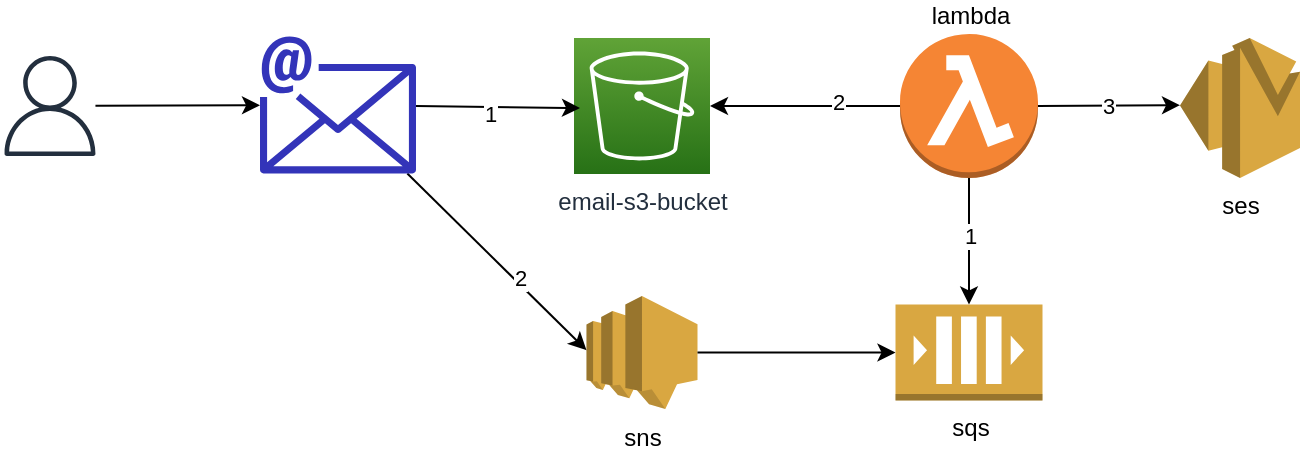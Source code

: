 <mxfile version="14.1.1" type="device"><diagram id="GhG-h_pHkYpk9xDfTlFx" name="Page-1"><mxGraphModel dx="946" dy="614" grid="1" gridSize="10" guides="1" tooltips="1" connect="1" arrows="1" fold="1" page="1" pageScale="1" pageWidth="850" pageHeight="1100" math="0" shadow="0"><root><mxCell id="0"/><mxCell id="1" parent="0"/><mxCell id="FqmvaaJO_GOMIS1vRb_N-2" value="email-s3-bucket" style="outlineConnect=0;fontColor=#232F3E;gradientColor=#60A337;gradientDirection=north;fillColor=#277116;strokeColor=#ffffff;dashed=0;verticalLabelPosition=bottom;verticalAlign=top;align=center;html=1;fontSize=12;fontStyle=0;aspect=fixed;shape=mxgraph.aws4.resourceIcon;resIcon=mxgraph.aws4.s3;" vertex="1" parent="1"><mxGeometry x="357" y="111" width="68" height="68" as="geometry"/></mxCell><mxCell id="FqmvaaJO_GOMIS1vRb_N-4" value="" style="outlineConnect=0;fontColor=#232F3E;gradientColor=none;fillColor=#232F3E;strokeColor=none;dashed=0;verticalLabelPosition=bottom;verticalAlign=top;align=center;html=1;fontSize=12;fontStyle=0;aspect=fixed;pointerEvents=1;shape=mxgraph.aws4.user;" vertex="1" parent="1"><mxGeometry x="70" y="120" width="50" height="50" as="geometry"/></mxCell><mxCell id="FqmvaaJO_GOMIS1vRb_N-5" value="" style="endArrow=classic;html=1;" edge="1" parent="1" source="FqmvaaJO_GOMIS1vRb_N-4" target="FqmvaaJO_GOMIS1vRb_N-16"><mxGeometry width="50" height="50" relative="1" as="geometry"><mxPoint x="150" y="190" as="sourcePoint"/><mxPoint x="200" y="153.6" as="targetPoint"/></mxGeometry></mxCell><mxCell id="FqmvaaJO_GOMIS1vRb_N-6" value="" style="endArrow=classic;html=1;entryX=0.044;entryY=0.515;entryDx=0;entryDy=0;entryPerimeter=0;" edge="1" parent="1" source="FqmvaaJO_GOMIS1vRb_N-16" target="FqmvaaJO_GOMIS1vRb_N-2"><mxGeometry width="50" height="50" relative="1" as="geometry"><mxPoint x="270" y="155" as="sourcePoint"/><mxPoint x="350" y="70" as="targetPoint"/></mxGeometry></mxCell><mxCell id="FqmvaaJO_GOMIS1vRb_N-7" value="1" style="edgeLabel;html=1;align=center;verticalAlign=middle;resizable=0;points=[];" vertex="1" connectable="0" parent="FqmvaaJO_GOMIS1vRb_N-6"><mxGeometry x="-0.111" y="-3" relative="1" as="geometry"><mxPoint as="offset"/></mxGeometry></mxCell><mxCell id="FqmvaaJO_GOMIS1vRb_N-8" value="sns" style="outlineConnect=0;dashed=0;verticalLabelPosition=bottom;verticalAlign=top;align=center;html=1;shape=mxgraph.aws3.sns;fillColor=#D9A741;gradientColor=none;" vertex="1" parent="1"><mxGeometry x="363.25" y="240" width="55.5" height="56.5" as="geometry"/></mxCell><mxCell id="FqmvaaJO_GOMIS1vRb_N-9" value="" style="endArrow=classic;html=1;entryX=0;entryY=0.48;entryDx=0;entryDy=0;entryPerimeter=0;" edge="1" parent="1" source="FqmvaaJO_GOMIS1vRb_N-16" target="FqmvaaJO_GOMIS1vRb_N-8"><mxGeometry width="50" height="50" relative="1" as="geometry"><mxPoint x="270" y="155" as="sourcePoint"/><mxPoint x="340" y="180" as="targetPoint"/></mxGeometry></mxCell><mxCell id="FqmvaaJO_GOMIS1vRb_N-10" value="2" style="edgeLabel;html=1;align=center;verticalAlign=middle;resizable=0;points=[];" vertex="1" connectable="0" parent="FqmvaaJO_GOMIS1vRb_N-9"><mxGeometry x="0.215" y="2" relative="1" as="geometry"><mxPoint as="offset"/></mxGeometry></mxCell><mxCell id="FqmvaaJO_GOMIS1vRb_N-13" value="sqs" style="outlineConnect=0;dashed=0;verticalLabelPosition=bottom;verticalAlign=top;align=center;html=1;shape=mxgraph.aws3.queue;fillColor=#D9A741;gradientColor=none;" vertex="1" parent="1"><mxGeometry x="517.75" y="244.25" width="73.5" height="48" as="geometry"/></mxCell><mxCell id="FqmvaaJO_GOMIS1vRb_N-14" value="" style="endArrow=classic;html=1;exitX=1;exitY=0.5;exitDx=0;exitDy=0;exitPerimeter=0;entryX=0;entryY=0.5;entryDx=0;entryDy=0;entryPerimeter=0;" edge="1" parent="1" source="FqmvaaJO_GOMIS1vRb_N-8" target="FqmvaaJO_GOMIS1vRb_N-13"><mxGeometry width="50" height="50" relative="1" as="geometry"><mxPoint x="490" y="220" as="sourcePoint"/><mxPoint x="540" y="170" as="targetPoint"/></mxGeometry></mxCell><mxCell id="FqmvaaJO_GOMIS1vRb_N-15" value="lambda" style="outlineConnect=0;dashed=0;verticalLabelPosition=top;verticalAlign=bottom;align=center;html=1;shape=mxgraph.aws3.lambda_function;fillColor=#F58534;gradientColor=none;labelPosition=center;" vertex="1" parent="1"><mxGeometry x="520" y="109" width="69" height="72" as="geometry"/></mxCell><mxCell id="FqmvaaJO_GOMIS1vRb_N-16" value="" style="outlineConnect=0;fontColor=#232F3E;gradientColor=none;fillColor=#3334B9;strokeColor=none;dashed=0;verticalLabelPosition=bottom;verticalAlign=top;align=center;html=1;fontSize=12;fontStyle=0;aspect=fixed;pointerEvents=1;shape=mxgraph.aws4.email;" vertex="1" parent="1"><mxGeometry x="200" y="110" width="78" height="69" as="geometry"/></mxCell><mxCell id="FqmvaaJO_GOMIS1vRb_N-18" value="ses" style="outlineConnect=0;dashed=0;verticalLabelPosition=bottom;verticalAlign=top;align=center;html=1;shape=mxgraph.aws3.ses;fillColor=#D9A741;gradientColor=none;" vertex="1" parent="1"><mxGeometry x="660" y="111" width="60" height="70" as="geometry"/></mxCell><mxCell id="FqmvaaJO_GOMIS1vRb_N-19" value="" style="endArrow=classic;html=1;" edge="1" parent="1" source="FqmvaaJO_GOMIS1vRb_N-15" target="FqmvaaJO_GOMIS1vRb_N-13"><mxGeometry width="50" height="50" relative="1" as="geometry"><mxPoint x="400" y="340" as="sourcePoint"/><mxPoint x="450" y="290" as="targetPoint"/></mxGeometry></mxCell><mxCell id="FqmvaaJO_GOMIS1vRb_N-20" value="1" style="edgeLabel;html=1;align=center;verticalAlign=middle;resizable=0;points=[];" vertex="1" connectable="0" parent="FqmvaaJO_GOMIS1vRb_N-19"><mxGeometry x="-0.081" relative="1" as="geometry"><mxPoint as="offset"/></mxGeometry></mxCell><mxCell id="FqmvaaJO_GOMIS1vRb_N-22" value="" style="endArrow=classic;html=1;exitX=0;exitY=0.5;exitDx=0;exitDy=0;exitPerimeter=0;" edge="1" parent="1" source="FqmvaaJO_GOMIS1vRb_N-15" target="FqmvaaJO_GOMIS1vRb_N-2"><mxGeometry width="50" height="50" relative="1" as="geometry"><mxPoint x="440" y="160" as="sourcePoint"/><mxPoint x="490" y="110" as="targetPoint"/></mxGeometry></mxCell><mxCell id="FqmvaaJO_GOMIS1vRb_N-23" value="2" style="edgeLabel;html=1;align=center;verticalAlign=middle;resizable=0;points=[];" vertex="1" connectable="0" parent="FqmvaaJO_GOMIS1vRb_N-22"><mxGeometry x="-0.347" y="-2" relative="1" as="geometry"><mxPoint as="offset"/></mxGeometry></mxCell><mxCell id="FqmvaaJO_GOMIS1vRb_N-25" value="3" style="endArrow=classic;html=1;exitX=1;exitY=0.5;exitDx=0;exitDy=0;exitPerimeter=0;entryX=0;entryY=0.48;entryDx=0;entryDy=0;entryPerimeter=0;" edge="1" parent="1" source="FqmvaaJO_GOMIS1vRb_N-15" target="FqmvaaJO_GOMIS1vRb_N-18"><mxGeometry width="50" height="50" relative="1" as="geometry"><mxPoint x="620" y="130" as="sourcePoint"/><mxPoint x="670" y="80" as="targetPoint"/></mxGeometry></mxCell></root></mxGraphModel></diagram></mxfile>
